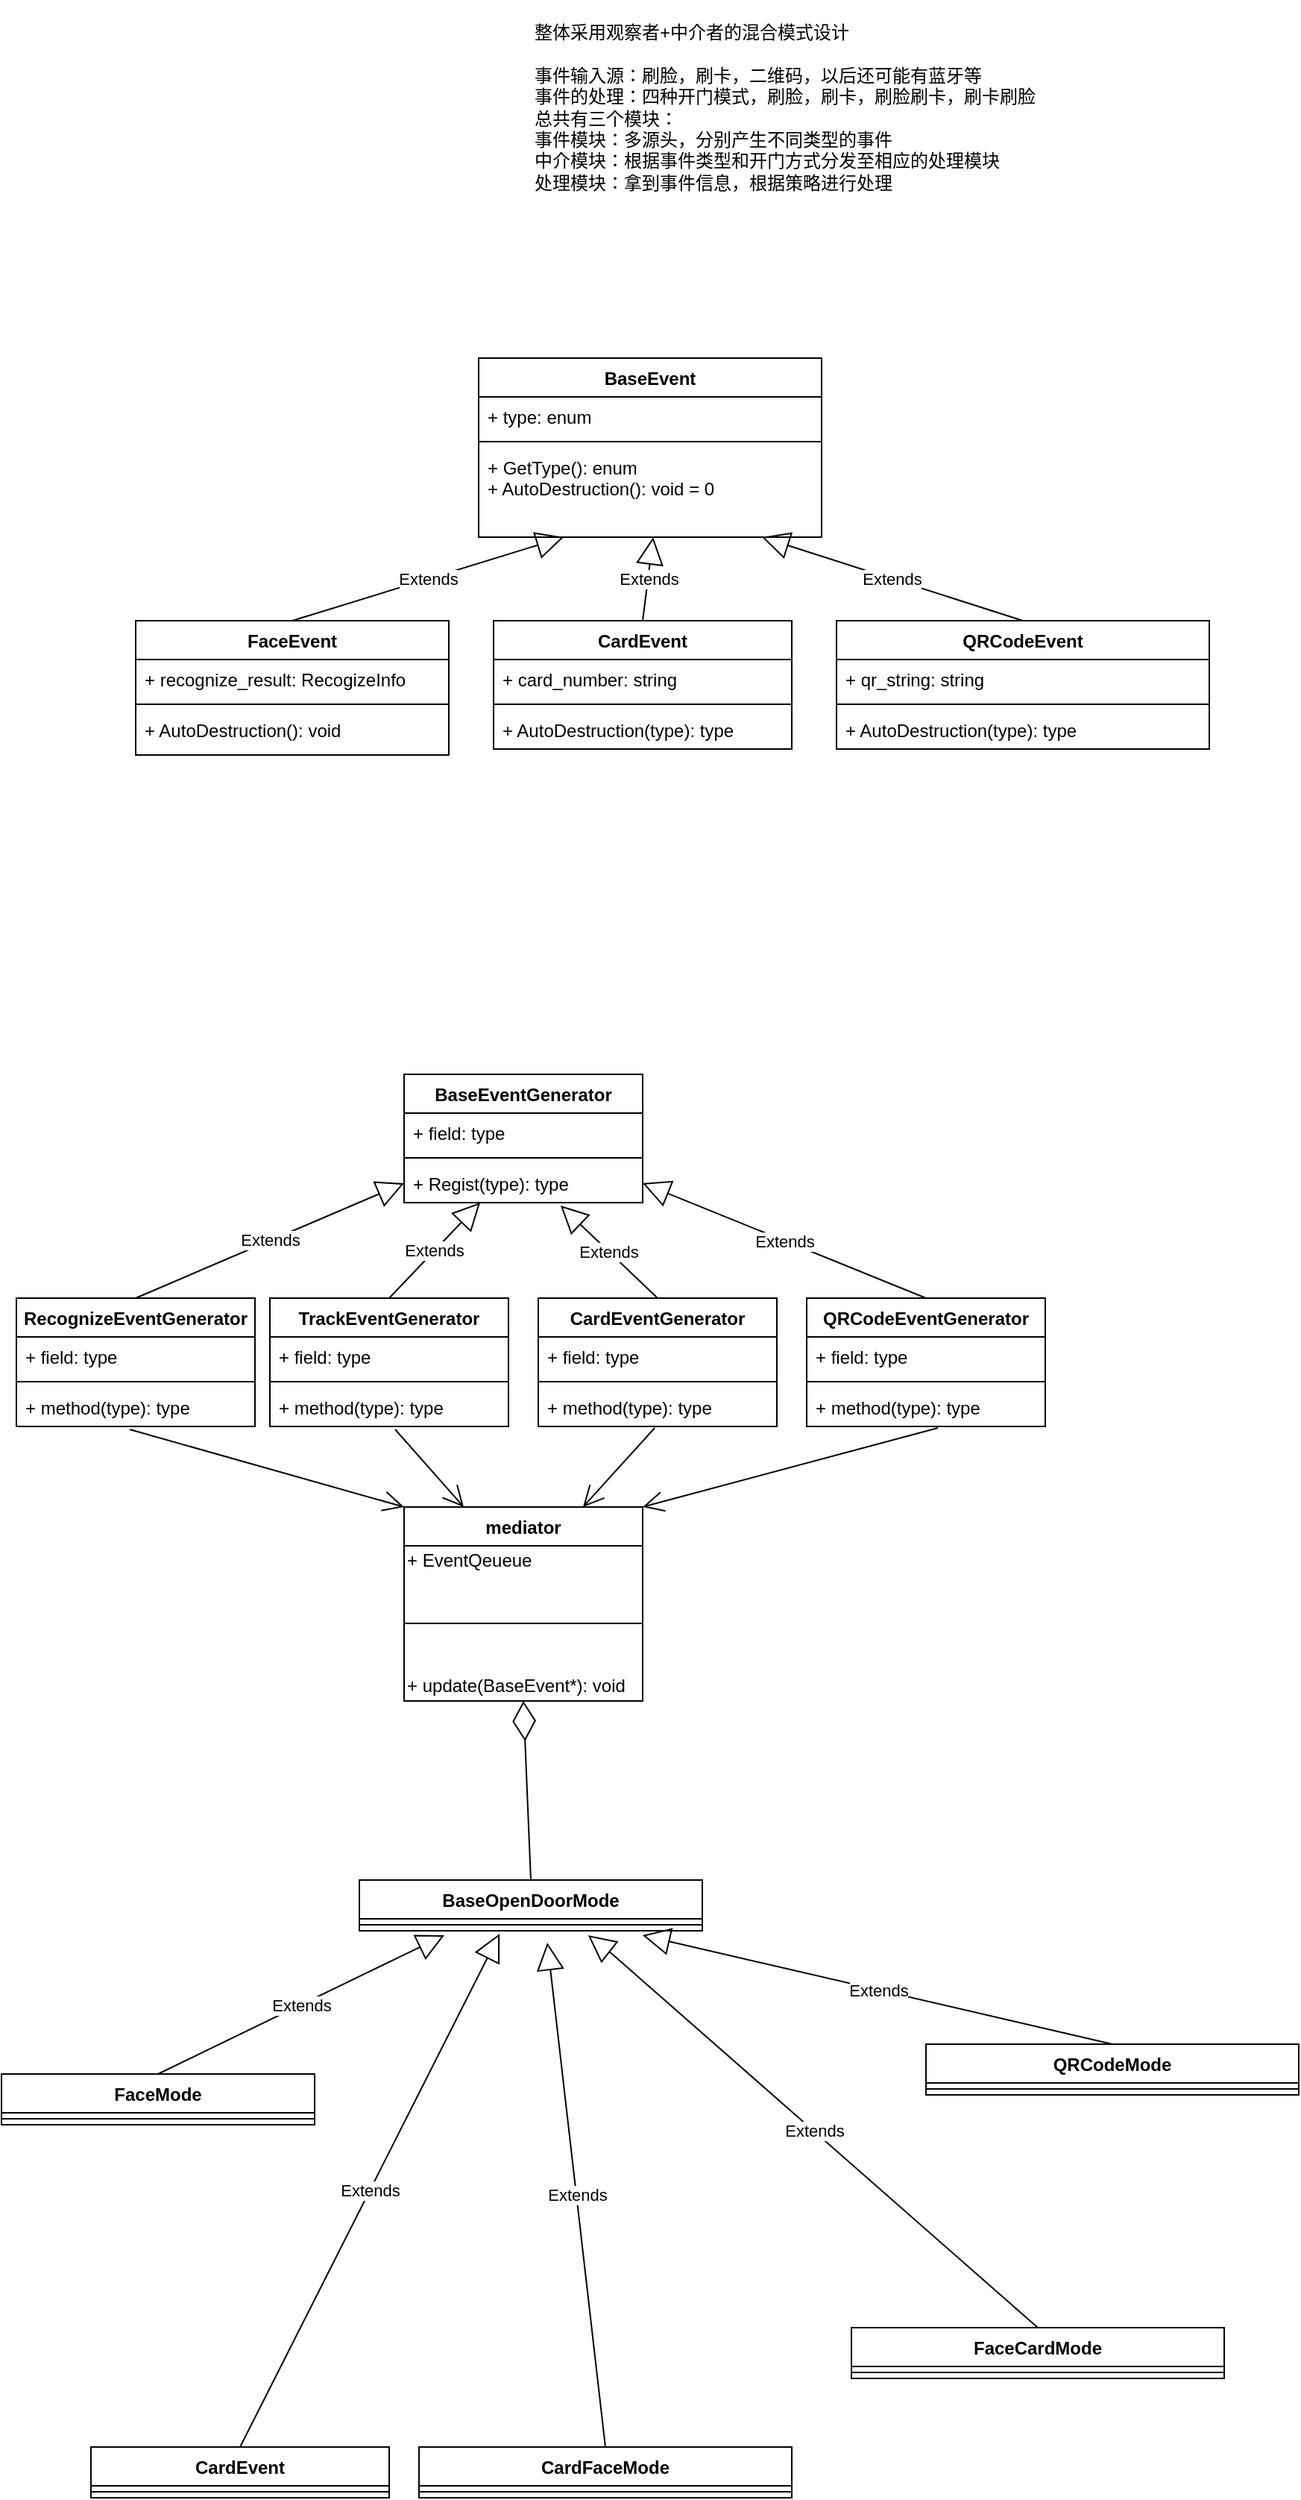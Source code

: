 <mxfile version="15.7.0" type="github">
  <diagram name="Page-1" id="c4acf3e9-155e-7222-9cf6-157b1a14988f">
    <mxGraphModel dx="2148" dy="834" grid="1" gridSize="10" guides="1" tooltips="1" connect="1" arrows="1" fold="1" page="1" pageScale="1" pageWidth="850" pageHeight="1100" background="none" math="0" shadow="0">
      <root>
        <mxCell id="0" />
        <mxCell id="1" parent="0" />
        <mxCell id="wLsPmebyy8Fgi4YHxjBk-1" value="BaseEvent" style="swimlane;fontStyle=1;align=center;verticalAlign=top;childLayout=stackLayout;horizontal=1;startSize=26;horizontalStack=0;resizeParent=1;resizeParentMax=0;resizeLast=0;collapsible=1;marginBottom=0;" vertex="1" parent="1">
          <mxGeometry x="-490" y="310" width="230" height="120" as="geometry" />
        </mxCell>
        <mxCell id="wLsPmebyy8Fgi4YHxjBk-2" value="+ type: enum" style="text;strokeColor=none;fillColor=none;align=left;verticalAlign=top;spacingLeft=4;spacingRight=4;overflow=hidden;rotatable=0;points=[[0,0.5],[1,0.5]];portConstraint=eastwest;" vertex="1" parent="wLsPmebyy8Fgi4YHxjBk-1">
          <mxGeometry y="26" width="230" height="26" as="geometry" />
        </mxCell>
        <mxCell id="wLsPmebyy8Fgi4YHxjBk-3" value="" style="line;strokeWidth=1;fillColor=none;align=left;verticalAlign=middle;spacingTop=-1;spacingLeft=3;spacingRight=3;rotatable=0;labelPosition=right;points=[];portConstraint=eastwest;" vertex="1" parent="wLsPmebyy8Fgi4YHxjBk-1">
          <mxGeometry y="52" width="230" height="8" as="geometry" />
        </mxCell>
        <mxCell id="wLsPmebyy8Fgi4YHxjBk-4" value="+ GetType(): enum&#xa;+ AutoDestruction(): void = 0" style="text;strokeColor=none;fillColor=none;align=left;verticalAlign=top;spacingLeft=4;spacingRight=4;overflow=hidden;rotatable=0;points=[[0,0.5],[1,0.5]];portConstraint=eastwest;" vertex="1" parent="wLsPmebyy8Fgi4YHxjBk-1">
          <mxGeometry y="60" width="230" height="60" as="geometry" />
        </mxCell>
        <mxCell id="wLsPmebyy8Fgi4YHxjBk-5" value="FaceEvent" style="swimlane;fontStyle=1;align=center;verticalAlign=top;childLayout=stackLayout;horizontal=1;startSize=26;horizontalStack=0;resizeParent=1;resizeParentMax=0;resizeLast=0;collapsible=1;marginBottom=0;" vertex="1" parent="1">
          <mxGeometry x="-720" y="486" width="210" height="90" as="geometry" />
        </mxCell>
        <mxCell id="wLsPmebyy8Fgi4YHxjBk-6" value="+ recognize_result: RecogizeInfo" style="text;strokeColor=none;fillColor=none;align=left;verticalAlign=top;spacingLeft=4;spacingRight=4;overflow=hidden;rotatable=0;points=[[0,0.5],[1,0.5]];portConstraint=eastwest;" vertex="1" parent="wLsPmebyy8Fgi4YHxjBk-5">
          <mxGeometry y="26" width="210" height="26" as="geometry" />
        </mxCell>
        <mxCell id="wLsPmebyy8Fgi4YHxjBk-7" value="" style="line;strokeWidth=1;fillColor=none;align=left;verticalAlign=middle;spacingTop=-1;spacingLeft=3;spacingRight=3;rotatable=0;labelPosition=right;points=[];portConstraint=eastwest;" vertex="1" parent="wLsPmebyy8Fgi4YHxjBk-5">
          <mxGeometry y="52" width="210" height="8" as="geometry" />
        </mxCell>
        <mxCell id="wLsPmebyy8Fgi4YHxjBk-8" value="+ AutoDestruction(): void" style="text;strokeColor=none;fillColor=none;align=left;verticalAlign=top;spacingLeft=4;spacingRight=4;overflow=hidden;rotatable=0;points=[[0,0.5],[1,0.5]];portConstraint=eastwest;" vertex="1" parent="wLsPmebyy8Fgi4YHxjBk-5">
          <mxGeometry y="60" width="210" height="30" as="geometry" />
        </mxCell>
        <mxCell id="wLsPmebyy8Fgi4YHxjBk-9" value="Extends" style="endArrow=block;endSize=16;endFill=0;html=1;rounded=0;entryX=0.248;entryY=1;entryDx=0;entryDy=0;entryPerimeter=0;exitX=0.5;exitY=0;exitDx=0;exitDy=0;" edge="1" parent="1" source="wLsPmebyy8Fgi4YHxjBk-5" target="wLsPmebyy8Fgi4YHxjBk-4">
          <mxGeometry width="160" relative="1" as="geometry">
            <mxPoint x="-370" y="550" as="sourcePoint" />
            <mxPoint x="-210" y="550" as="targetPoint" />
          </mxGeometry>
        </mxCell>
        <mxCell id="wLsPmebyy8Fgi4YHxjBk-12" value="CardEvent" style="swimlane;fontStyle=1;align=center;verticalAlign=top;childLayout=stackLayout;horizontal=1;startSize=26;horizontalStack=0;resizeParent=1;resizeParentMax=0;resizeLast=0;collapsible=1;marginBottom=0;" vertex="1" parent="1">
          <mxGeometry x="-480" y="486" width="200" height="86" as="geometry" />
        </mxCell>
        <mxCell id="wLsPmebyy8Fgi4YHxjBk-13" value="+ card_number: string" style="text;strokeColor=none;fillColor=none;align=left;verticalAlign=top;spacingLeft=4;spacingRight=4;overflow=hidden;rotatable=0;points=[[0,0.5],[1,0.5]];portConstraint=eastwest;" vertex="1" parent="wLsPmebyy8Fgi4YHxjBk-12">
          <mxGeometry y="26" width="200" height="26" as="geometry" />
        </mxCell>
        <mxCell id="wLsPmebyy8Fgi4YHxjBk-14" value="" style="line;strokeWidth=1;fillColor=none;align=left;verticalAlign=middle;spacingTop=-1;spacingLeft=3;spacingRight=3;rotatable=0;labelPosition=right;points=[];portConstraint=eastwest;" vertex="1" parent="wLsPmebyy8Fgi4YHxjBk-12">
          <mxGeometry y="52" width="200" height="8" as="geometry" />
        </mxCell>
        <mxCell id="wLsPmebyy8Fgi4YHxjBk-15" value="+ AutoDestruction(type): type" style="text;strokeColor=none;fillColor=none;align=left;verticalAlign=top;spacingLeft=4;spacingRight=4;overflow=hidden;rotatable=0;points=[[0,0.5],[1,0.5]];portConstraint=eastwest;" vertex="1" parent="wLsPmebyy8Fgi4YHxjBk-12">
          <mxGeometry y="60" width="200" height="26" as="geometry" />
        </mxCell>
        <mxCell id="wLsPmebyy8Fgi4YHxjBk-16" value="Extends" style="endArrow=block;endSize=16;endFill=0;html=1;rounded=0;exitX=0.5;exitY=0;exitDx=0;exitDy=0;entryX=0.509;entryY=1;entryDx=0;entryDy=0;entryPerimeter=0;" edge="1" parent="1" source="wLsPmebyy8Fgi4YHxjBk-12" target="wLsPmebyy8Fgi4YHxjBk-4">
          <mxGeometry width="160" relative="1" as="geometry">
            <mxPoint x="-370" y="550" as="sourcePoint" />
            <mxPoint x="-370" y="440" as="targetPoint" />
          </mxGeometry>
        </mxCell>
        <mxCell id="wLsPmebyy8Fgi4YHxjBk-17" value="QRCodeEvent" style="swimlane;fontStyle=1;align=center;verticalAlign=top;childLayout=stackLayout;horizontal=1;startSize=26;horizontalStack=0;resizeParent=1;resizeParentMax=0;resizeLast=0;collapsible=1;marginBottom=0;" vertex="1" parent="1">
          <mxGeometry x="-250" y="486" width="250" height="86" as="geometry" />
        </mxCell>
        <mxCell id="wLsPmebyy8Fgi4YHxjBk-18" value="+ qr_string: string" style="text;strokeColor=none;fillColor=none;align=left;verticalAlign=top;spacingLeft=4;spacingRight=4;overflow=hidden;rotatable=0;points=[[0,0.5],[1,0.5]];portConstraint=eastwest;" vertex="1" parent="wLsPmebyy8Fgi4YHxjBk-17">
          <mxGeometry y="26" width="250" height="26" as="geometry" />
        </mxCell>
        <mxCell id="wLsPmebyy8Fgi4YHxjBk-19" value="" style="line;strokeWidth=1;fillColor=none;align=left;verticalAlign=middle;spacingTop=-1;spacingLeft=3;spacingRight=3;rotatable=0;labelPosition=right;points=[];portConstraint=eastwest;" vertex="1" parent="wLsPmebyy8Fgi4YHxjBk-17">
          <mxGeometry y="52" width="250" height="8" as="geometry" />
        </mxCell>
        <mxCell id="wLsPmebyy8Fgi4YHxjBk-20" value="+ AutoDestruction(type): type" style="text;strokeColor=none;fillColor=none;align=left;verticalAlign=top;spacingLeft=4;spacingRight=4;overflow=hidden;rotatable=0;points=[[0,0.5],[1,0.5]];portConstraint=eastwest;" vertex="1" parent="wLsPmebyy8Fgi4YHxjBk-17">
          <mxGeometry y="60" width="250" height="26" as="geometry" />
        </mxCell>
        <mxCell id="wLsPmebyy8Fgi4YHxjBk-21" value="Extends" style="endArrow=block;endSize=16;endFill=0;html=1;rounded=0;exitX=0.5;exitY=0;exitDx=0;exitDy=0;entryX=0.826;entryY=1;entryDx=0;entryDy=0;entryPerimeter=0;" edge="1" parent="1" source="wLsPmebyy8Fgi4YHxjBk-17" target="wLsPmebyy8Fgi4YHxjBk-4">
          <mxGeometry width="160" relative="1" as="geometry">
            <mxPoint x="-160" y="540" as="sourcePoint" />
            <mxPoint x="-160" y="430" as="targetPoint" />
          </mxGeometry>
        </mxCell>
        <mxCell id="wLsPmebyy8Fgi4YHxjBk-22" value="BaseOpenDoorMode" style="swimlane;fontStyle=1;align=center;verticalAlign=top;childLayout=stackLayout;horizontal=1;startSize=26;horizontalStack=0;resizeParent=1;resizeParentMax=0;resizeLast=0;collapsible=1;marginBottom=0;" vertex="1" parent="1">
          <mxGeometry x="-570" y="1330" width="230" height="34" as="geometry" />
        </mxCell>
        <mxCell id="wLsPmebyy8Fgi4YHxjBk-24" value="" style="line;strokeWidth=1;fillColor=none;align=left;verticalAlign=middle;spacingTop=-1;spacingLeft=3;spacingRight=3;rotatable=0;labelPosition=right;points=[];portConstraint=eastwest;" vertex="1" parent="wLsPmebyy8Fgi4YHxjBk-22">
          <mxGeometry y="26" width="230" height="8" as="geometry" />
        </mxCell>
        <mxCell id="wLsPmebyy8Fgi4YHxjBk-26" value="FaceMode" style="swimlane;fontStyle=1;align=center;verticalAlign=top;childLayout=stackLayout;horizontal=1;startSize=26;horizontalStack=0;resizeParent=1;resizeParentMax=0;resizeLast=0;collapsible=1;marginBottom=0;" vertex="1" parent="1">
          <mxGeometry x="-810" y="1460" width="210" height="34" as="geometry" />
        </mxCell>
        <mxCell id="wLsPmebyy8Fgi4YHxjBk-28" value="" style="line;strokeWidth=1;fillColor=none;align=left;verticalAlign=middle;spacingTop=-1;spacingLeft=3;spacingRight=3;rotatable=0;labelPosition=right;points=[];portConstraint=eastwest;" vertex="1" parent="wLsPmebyy8Fgi4YHxjBk-26">
          <mxGeometry y="26" width="210" height="8" as="geometry" />
        </mxCell>
        <mxCell id="wLsPmebyy8Fgi4YHxjBk-30" value="Extends" style="endArrow=block;endSize=16;endFill=0;html=1;rounded=0;entryX=0.248;entryY=1;entryDx=0;entryDy=0;entryPerimeter=0;exitX=0.5;exitY=0;exitDx=0;exitDy=0;" edge="1" parent="1" source="wLsPmebyy8Fgi4YHxjBk-26">
          <mxGeometry width="160" relative="1" as="geometry">
            <mxPoint x="-450" y="1487" as="sourcePoint" />
            <mxPoint x="-512.96" y="1367" as="targetPoint" />
          </mxGeometry>
        </mxCell>
        <mxCell id="wLsPmebyy8Fgi4YHxjBk-31" value="CardEvent" style="swimlane;fontStyle=1;align=center;verticalAlign=top;childLayout=stackLayout;horizontal=1;startSize=26;horizontalStack=0;resizeParent=1;resizeParentMax=0;resizeLast=0;collapsible=1;marginBottom=0;" vertex="1" parent="1">
          <mxGeometry x="-750" y="1710" width="200" height="34" as="geometry" />
        </mxCell>
        <mxCell id="wLsPmebyy8Fgi4YHxjBk-33" value="" style="line;strokeWidth=1;fillColor=none;align=left;verticalAlign=middle;spacingTop=-1;spacingLeft=3;spacingRight=3;rotatable=0;labelPosition=right;points=[];portConstraint=eastwest;" vertex="1" parent="wLsPmebyy8Fgi4YHxjBk-31">
          <mxGeometry y="26" width="200" height="8" as="geometry" />
        </mxCell>
        <mxCell id="wLsPmebyy8Fgi4YHxjBk-35" value="Extends" style="endArrow=block;endSize=16;endFill=0;html=1;rounded=0;exitX=0.5;exitY=0;exitDx=0;exitDy=0;entryX=0.409;entryY=0.983;entryDx=0;entryDy=0;entryPerimeter=0;" edge="1" parent="1" source="wLsPmebyy8Fgi4YHxjBk-31">
          <mxGeometry width="160" relative="1" as="geometry">
            <mxPoint x="-450" y="1487" as="sourcePoint" />
            <mxPoint x="-475.93" y="1365.98" as="targetPoint" />
          </mxGeometry>
        </mxCell>
        <mxCell id="wLsPmebyy8Fgi4YHxjBk-36" value="QRCodeMode" style="swimlane;fontStyle=1;align=center;verticalAlign=top;childLayout=stackLayout;horizontal=1;startSize=26;horizontalStack=0;resizeParent=1;resizeParentMax=0;resizeLast=0;collapsible=1;marginBottom=0;" vertex="1" parent="1">
          <mxGeometry x="-190" y="1440" width="250" height="34" as="geometry" />
        </mxCell>
        <mxCell id="wLsPmebyy8Fgi4YHxjBk-38" value="" style="line;strokeWidth=1;fillColor=none;align=left;verticalAlign=middle;spacingTop=-1;spacingLeft=3;spacingRight=3;rotatable=0;labelPosition=right;points=[];portConstraint=eastwest;" vertex="1" parent="wLsPmebyy8Fgi4YHxjBk-36">
          <mxGeometry y="26" width="250" height="8" as="geometry" />
        </mxCell>
        <mxCell id="wLsPmebyy8Fgi4YHxjBk-40" value="Extends" style="endArrow=block;endSize=16;endFill=0;html=1;rounded=0;exitX=0.5;exitY=0;exitDx=0;exitDy=0;entryX=0.826;entryY=1;entryDx=0;entryDy=0;entryPerimeter=0;" edge="1" parent="1" source="wLsPmebyy8Fgi4YHxjBk-36">
          <mxGeometry width="160" relative="1" as="geometry">
            <mxPoint x="-240" y="1477" as="sourcePoint" />
            <mxPoint x="-380.02" y="1367" as="targetPoint" />
          </mxGeometry>
        </mxCell>
        <mxCell id="wLsPmebyy8Fgi4YHxjBk-41" value="FaceCardMode" style="swimlane;fontStyle=1;align=center;verticalAlign=top;childLayout=stackLayout;horizontal=1;startSize=26;horizontalStack=0;resizeParent=1;resizeParentMax=0;resizeLast=0;collapsible=1;marginBottom=0;" vertex="1" parent="1">
          <mxGeometry x="-240" y="1630" width="250" height="34" as="geometry" />
        </mxCell>
        <mxCell id="wLsPmebyy8Fgi4YHxjBk-43" value="" style="line;strokeWidth=1;fillColor=none;align=left;verticalAlign=middle;spacingTop=-1;spacingLeft=3;spacingRight=3;rotatable=0;labelPosition=right;points=[];portConstraint=eastwest;" vertex="1" parent="wLsPmebyy8Fgi4YHxjBk-41">
          <mxGeometry y="26" width="250" height="8" as="geometry" />
        </mxCell>
        <mxCell id="wLsPmebyy8Fgi4YHxjBk-45" value="Extends" style="endArrow=block;endSize=16;endFill=0;html=1;rounded=0;exitX=0.5;exitY=0;exitDx=0;exitDy=0;" edge="1" parent="1" source="wLsPmebyy8Fgi4YHxjBk-41">
          <mxGeometry width="160" relative="1" as="geometry">
            <mxPoint x="-249.98" y="1650" as="sourcePoint" />
            <mxPoint x="-416.628" y="1367" as="targetPoint" />
            <Array as="points">
              <mxPoint x="-400" y="1380" />
            </Array>
          </mxGeometry>
        </mxCell>
        <mxCell id="wLsPmebyy8Fgi4YHxjBk-46" value="CardFaceMode" style="swimlane;fontStyle=1;align=center;verticalAlign=top;childLayout=stackLayout;horizontal=1;startSize=26;horizontalStack=0;resizeParent=1;resizeParentMax=0;resizeLast=0;collapsible=1;marginBottom=0;" vertex="1" parent="1">
          <mxGeometry x="-530" y="1710" width="250" height="34" as="geometry" />
        </mxCell>
        <mxCell id="wLsPmebyy8Fgi4YHxjBk-48" value="" style="line;strokeWidth=1;fillColor=none;align=left;verticalAlign=middle;spacingTop=-1;spacingLeft=3;spacingRight=3;rotatable=0;labelPosition=right;points=[];portConstraint=eastwest;" vertex="1" parent="wLsPmebyy8Fgi4YHxjBk-46">
          <mxGeometry y="26" width="250" height="8" as="geometry" />
        </mxCell>
        <mxCell id="wLsPmebyy8Fgi4YHxjBk-50" value="Extends" style="endArrow=block;endSize=16;endFill=0;html=1;rounded=0;exitX=0.5;exitY=0;exitDx=0;exitDy=0;entryX=0.548;entryY=1.083;entryDx=0;entryDy=0;entryPerimeter=0;" edge="1" parent="1" source="wLsPmebyy8Fgi4YHxjBk-46">
          <mxGeometry width="160" relative="1" as="geometry">
            <mxPoint x="-390" y="1390" as="sourcePoint" />
            <mxPoint x="-443.96" y="1371.98" as="targetPoint" />
          </mxGeometry>
        </mxCell>
        <mxCell id="wLsPmebyy8Fgi4YHxjBk-51" value="&lt;div style=&quot;text-align: left&quot;&gt;&lt;span&gt;&lt;br&gt;&lt;/span&gt;&lt;/div&gt;&lt;div style=&quot;text-align: left&quot;&gt;整体采用观察者+中介者的混合模式设计&lt;br&gt;&lt;br&gt;&lt;/div&gt;&lt;div style=&quot;text-align: left&quot;&gt;&lt;span&gt;事件输入源：刷脸，刷卡，二维码，以后还可能有蓝牙等&lt;br&gt;事件的处理：四种开门模式，刷脸，刷卡，刷脸刷卡，刷卡刷脸&lt;br&gt;总共有三个模块：&lt;br&gt;事件模块：多源头，分别产生不同类型的事件&lt;br&gt;中介模块：根据事件类型和开门方式分发至相应的处理模块&lt;br&gt;处理模块：拿到事件信息，根据策略进行处理&lt;/span&gt;&lt;/div&gt;" style="text;html=1;align=center;verticalAlign=middle;resizable=0;points=[];autosize=1;strokeColor=none;fillColor=none;" vertex="1" parent="1">
          <mxGeometry x="-460" y="70" width="350" height="130" as="geometry" />
        </mxCell>
        <mxCell id="wLsPmebyy8Fgi4YHxjBk-53" value="mediator" style="swimlane;fontStyle=1;align=center;verticalAlign=top;childLayout=stackLayout;horizontal=1;startSize=26;horizontalStack=0;resizeParent=1;resizeParentMax=0;resizeLast=0;collapsible=1;marginBottom=0;" vertex="1" parent="1">
          <mxGeometry x="-540" y="1080" width="160" height="130" as="geometry" />
        </mxCell>
        <mxCell id="wLsPmebyy8Fgi4YHxjBk-92" value="+ EventQeueue" style="text;html=1;align=left;verticalAlign=middle;resizable=0;points=[];autosize=1;strokeColor=none;fillColor=none;" vertex="1" parent="wLsPmebyy8Fgi4YHxjBk-53">
          <mxGeometry y="26" width="160" height="20" as="geometry" />
        </mxCell>
        <mxCell id="wLsPmebyy8Fgi4YHxjBk-55" value="" style="line;strokeWidth=1;fillColor=none;align=left;verticalAlign=middle;spacingTop=-1;spacingLeft=3;spacingRight=3;rotatable=0;labelPosition=right;points=[];portConstraint=eastwest;" vertex="1" parent="wLsPmebyy8Fgi4YHxjBk-53">
          <mxGeometry y="46" width="160" height="64" as="geometry" />
        </mxCell>
        <mxCell id="wLsPmebyy8Fgi4YHxjBk-58" value="+ update(BaseEvent*): void" style="text;html=1;align=left;verticalAlign=middle;resizable=0;points=[];autosize=1;strokeColor=none;fillColor=none;" vertex="1" parent="wLsPmebyy8Fgi4YHxjBk-53">
          <mxGeometry y="110" width="160" height="20" as="geometry" />
        </mxCell>
        <mxCell id="wLsPmebyy8Fgi4YHxjBk-63" value="BaseEventGenerator" style="swimlane;fontStyle=1;align=center;verticalAlign=top;childLayout=stackLayout;horizontal=1;startSize=26;horizontalStack=0;resizeParent=1;resizeParentMax=0;resizeLast=0;collapsible=1;marginBottom=0;" vertex="1" parent="1">
          <mxGeometry x="-540" y="790" width="160" height="86" as="geometry" />
        </mxCell>
        <mxCell id="wLsPmebyy8Fgi4YHxjBk-64" value="+ field: type" style="text;strokeColor=none;fillColor=none;align=left;verticalAlign=top;spacingLeft=4;spacingRight=4;overflow=hidden;rotatable=0;points=[[0,0.5],[1,0.5]];portConstraint=eastwest;" vertex="1" parent="wLsPmebyy8Fgi4YHxjBk-63">
          <mxGeometry y="26" width="160" height="26" as="geometry" />
        </mxCell>
        <mxCell id="wLsPmebyy8Fgi4YHxjBk-65" value="" style="line;strokeWidth=1;fillColor=none;align=left;verticalAlign=middle;spacingTop=-1;spacingLeft=3;spacingRight=3;rotatable=0;labelPosition=right;points=[];portConstraint=eastwest;" vertex="1" parent="wLsPmebyy8Fgi4YHxjBk-63">
          <mxGeometry y="52" width="160" height="8" as="geometry" />
        </mxCell>
        <mxCell id="wLsPmebyy8Fgi4YHxjBk-66" value="+ Regist(type): type" style="text;strokeColor=none;fillColor=none;align=left;verticalAlign=top;spacingLeft=4;spacingRight=4;overflow=hidden;rotatable=0;points=[[0,0.5],[1,0.5]];portConstraint=eastwest;" vertex="1" parent="wLsPmebyy8Fgi4YHxjBk-63">
          <mxGeometry y="60" width="160" height="26" as="geometry" />
        </mxCell>
        <mxCell id="wLsPmebyy8Fgi4YHxjBk-67" value="RecognizeEventGenerator" style="swimlane;fontStyle=1;align=center;verticalAlign=top;childLayout=stackLayout;horizontal=1;startSize=26;horizontalStack=0;resizeParent=1;resizeParentMax=0;resizeLast=0;collapsible=1;marginBottom=0;" vertex="1" parent="1">
          <mxGeometry x="-800" y="940" width="160" height="86" as="geometry" />
        </mxCell>
        <mxCell id="wLsPmebyy8Fgi4YHxjBk-68" value="+ field: type" style="text;strokeColor=none;fillColor=none;align=left;verticalAlign=top;spacingLeft=4;spacingRight=4;overflow=hidden;rotatable=0;points=[[0,0.5],[1,0.5]];portConstraint=eastwest;" vertex="1" parent="wLsPmebyy8Fgi4YHxjBk-67">
          <mxGeometry y="26" width="160" height="26" as="geometry" />
        </mxCell>
        <mxCell id="wLsPmebyy8Fgi4YHxjBk-69" value="" style="line;strokeWidth=1;fillColor=none;align=left;verticalAlign=middle;spacingTop=-1;spacingLeft=3;spacingRight=3;rotatable=0;labelPosition=right;points=[];portConstraint=eastwest;" vertex="1" parent="wLsPmebyy8Fgi4YHxjBk-67">
          <mxGeometry y="52" width="160" height="8" as="geometry" />
        </mxCell>
        <mxCell id="wLsPmebyy8Fgi4YHxjBk-70" value="+ method(type): type" style="text;strokeColor=none;fillColor=none;align=left;verticalAlign=top;spacingLeft=4;spacingRight=4;overflow=hidden;rotatable=0;points=[[0,0.5],[1,0.5]];portConstraint=eastwest;" vertex="1" parent="wLsPmebyy8Fgi4YHxjBk-67">
          <mxGeometry y="60" width="160" height="26" as="geometry" />
        </mxCell>
        <mxCell id="wLsPmebyy8Fgi4YHxjBk-71" value="Extends" style="endArrow=block;endSize=16;endFill=0;html=1;rounded=0;exitX=0.5;exitY=0;exitDx=0;exitDy=0;entryX=0;entryY=0.5;entryDx=0;entryDy=0;" edge="1" parent="1" source="wLsPmebyy8Fgi4YHxjBk-67" target="wLsPmebyy8Fgi4YHxjBk-66">
          <mxGeometry width="160" relative="1" as="geometry">
            <mxPoint x="-720" y="920" as="sourcePoint" />
            <mxPoint x="-560" y="920" as="targetPoint" />
          </mxGeometry>
        </mxCell>
        <mxCell id="wLsPmebyy8Fgi4YHxjBk-72" value="TrackEventGenerator" style="swimlane;fontStyle=1;align=center;verticalAlign=top;childLayout=stackLayout;horizontal=1;startSize=26;horizontalStack=0;resizeParent=1;resizeParentMax=0;resizeLast=0;collapsible=1;marginBottom=0;" vertex="1" parent="1">
          <mxGeometry x="-630" y="940" width="160" height="86" as="geometry" />
        </mxCell>
        <mxCell id="wLsPmebyy8Fgi4YHxjBk-73" value="+ field: type" style="text;strokeColor=none;fillColor=none;align=left;verticalAlign=top;spacingLeft=4;spacingRight=4;overflow=hidden;rotatable=0;points=[[0,0.5],[1,0.5]];portConstraint=eastwest;" vertex="1" parent="wLsPmebyy8Fgi4YHxjBk-72">
          <mxGeometry y="26" width="160" height="26" as="geometry" />
        </mxCell>
        <mxCell id="wLsPmebyy8Fgi4YHxjBk-74" value="" style="line;strokeWidth=1;fillColor=none;align=left;verticalAlign=middle;spacingTop=-1;spacingLeft=3;spacingRight=3;rotatable=0;labelPosition=right;points=[];portConstraint=eastwest;" vertex="1" parent="wLsPmebyy8Fgi4YHxjBk-72">
          <mxGeometry y="52" width="160" height="8" as="geometry" />
        </mxCell>
        <mxCell id="wLsPmebyy8Fgi4YHxjBk-75" value="+ method(type): type" style="text;strokeColor=none;fillColor=none;align=left;verticalAlign=top;spacingLeft=4;spacingRight=4;overflow=hidden;rotatable=0;points=[[0,0.5],[1,0.5]];portConstraint=eastwest;" vertex="1" parent="wLsPmebyy8Fgi4YHxjBk-72">
          <mxGeometry y="60" width="160" height="26" as="geometry" />
        </mxCell>
        <mxCell id="wLsPmebyy8Fgi4YHxjBk-76" value="Extends" style="endArrow=block;endSize=16;endFill=0;html=1;rounded=0;exitX=0.5;exitY=0;exitDx=0;exitDy=0;entryX=0.319;entryY=1;entryDx=0;entryDy=0;entryPerimeter=0;" edge="1" parent="1" source="wLsPmebyy8Fgi4YHxjBk-72" target="wLsPmebyy8Fgi4YHxjBk-66">
          <mxGeometry width="160" relative="1" as="geometry">
            <mxPoint x="-550" y="920" as="sourcePoint" />
            <mxPoint x="-500" y="880" as="targetPoint" />
          </mxGeometry>
        </mxCell>
        <mxCell id="wLsPmebyy8Fgi4YHxjBk-77" value="CardEventGenerator" style="swimlane;fontStyle=1;align=center;verticalAlign=top;childLayout=stackLayout;horizontal=1;startSize=26;horizontalStack=0;resizeParent=1;resizeParentMax=0;resizeLast=0;collapsible=1;marginBottom=0;" vertex="1" parent="1">
          <mxGeometry x="-450" y="940" width="160" height="86" as="geometry" />
        </mxCell>
        <mxCell id="wLsPmebyy8Fgi4YHxjBk-78" value="+ field: type" style="text;strokeColor=none;fillColor=none;align=left;verticalAlign=top;spacingLeft=4;spacingRight=4;overflow=hidden;rotatable=0;points=[[0,0.5],[1,0.5]];portConstraint=eastwest;" vertex="1" parent="wLsPmebyy8Fgi4YHxjBk-77">
          <mxGeometry y="26" width="160" height="26" as="geometry" />
        </mxCell>
        <mxCell id="wLsPmebyy8Fgi4YHxjBk-79" value="" style="line;strokeWidth=1;fillColor=none;align=left;verticalAlign=middle;spacingTop=-1;spacingLeft=3;spacingRight=3;rotatable=0;labelPosition=right;points=[];portConstraint=eastwest;" vertex="1" parent="wLsPmebyy8Fgi4YHxjBk-77">
          <mxGeometry y="52" width="160" height="8" as="geometry" />
        </mxCell>
        <mxCell id="wLsPmebyy8Fgi4YHxjBk-80" value="+ method(type): type" style="text;strokeColor=none;fillColor=none;align=left;verticalAlign=top;spacingLeft=4;spacingRight=4;overflow=hidden;rotatable=0;points=[[0,0.5],[1,0.5]];portConstraint=eastwest;" vertex="1" parent="wLsPmebyy8Fgi4YHxjBk-77">
          <mxGeometry y="60" width="160" height="26" as="geometry" />
        </mxCell>
        <mxCell id="wLsPmebyy8Fgi4YHxjBk-81" value="QRCodeEventGenerator" style="swimlane;fontStyle=1;align=center;verticalAlign=top;childLayout=stackLayout;horizontal=1;startSize=26;horizontalStack=0;resizeParent=1;resizeParentMax=0;resizeLast=0;collapsible=1;marginBottom=0;" vertex="1" parent="1">
          <mxGeometry x="-270" y="940" width="160" height="86" as="geometry" />
        </mxCell>
        <mxCell id="wLsPmebyy8Fgi4YHxjBk-82" value="+ field: type" style="text;strokeColor=none;fillColor=none;align=left;verticalAlign=top;spacingLeft=4;spacingRight=4;overflow=hidden;rotatable=0;points=[[0,0.5],[1,0.5]];portConstraint=eastwest;" vertex="1" parent="wLsPmebyy8Fgi4YHxjBk-81">
          <mxGeometry y="26" width="160" height="26" as="geometry" />
        </mxCell>
        <mxCell id="wLsPmebyy8Fgi4YHxjBk-83" value="" style="line;strokeWidth=1;fillColor=none;align=left;verticalAlign=middle;spacingTop=-1;spacingLeft=3;spacingRight=3;rotatable=0;labelPosition=right;points=[];portConstraint=eastwest;" vertex="1" parent="wLsPmebyy8Fgi4YHxjBk-81">
          <mxGeometry y="52" width="160" height="8" as="geometry" />
        </mxCell>
        <mxCell id="wLsPmebyy8Fgi4YHxjBk-84" value="+ method(type): type" style="text;strokeColor=none;fillColor=none;align=left;verticalAlign=top;spacingLeft=4;spacingRight=4;overflow=hidden;rotatable=0;points=[[0,0.5],[1,0.5]];portConstraint=eastwest;" vertex="1" parent="wLsPmebyy8Fgi4YHxjBk-81">
          <mxGeometry y="60" width="160" height="26" as="geometry" />
        </mxCell>
        <mxCell id="wLsPmebyy8Fgi4YHxjBk-85" value="Extends" style="endArrow=block;endSize=16;endFill=0;html=1;rounded=0;exitX=0.5;exitY=0;exitDx=0;exitDy=0;entryX=0.656;entryY=1.077;entryDx=0;entryDy=0;entryPerimeter=0;" edge="1" parent="1" source="wLsPmebyy8Fgi4YHxjBk-77" target="wLsPmebyy8Fgi4YHxjBk-66">
          <mxGeometry width="160" relative="1" as="geometry">
            <mxPoint x="-540" y="950" as="sourcePoint" />
            <mxPoint x="-490" y="890" as="targetPoint" />
          </mxGeometry>
        </mxCell>
        <mxCell id="wLsPmebyy8Fgi4YHxjBk-86" value="Extends" style="endArrow=block;endSize=16;endFill=0;html=1;rounded=0;exitX=0.5;exitY=0;exitDx=0;exitDy=0;entryX=1;entryY=0.5;entryDx=0;entryDy=0;" edge="1" parent="1" source="wLsPmebyy8Fgi4YHxjBk-81" target="wLsPmebyy8Fgi4YHxjBk-66">
          <mxGeometry width="160" relative="1" as="geometry">
            <mxPoint x="-360" y="950" as="sourcePoint" />
            <mxPoint x="-425.04" y="888.002" as="targetPoint" />
          </mxGeometry>
        </mxCell>
        <mxCell id="wLsPmebyy8Fgi4YHxjBk-87" value="" style="endArrow=open;endFill=1;endSize=12;html=1;rounded=0;exitX=0.475;exitY=1.077;exitDx=0;exitDy=0;exitPerimeter=0;entryX=0;entryY=0;entryDx=0;entryDy=0;" edge="1" parent="1" source="wLsPmebyy8Fgi4YHxjBk-70" target="wLsPmebyy8Fgi4YHxjBk-53">
          <mxGeometry width="160" relative="1" as="geometry">
            <mxPoint x="-700" y="1090" as="sourcePoint" />
            <mxPoint x="-540" y="1090" as="targetPoint" />
          </mxGeometry>
        </mxCell>
        <mxCell id="wLsPmebyy8Fgi4YHxjBk-88" value="" style="endArrow=open;endFill=1;endSize=12;html=1;rounded=0;exitX=0.525;exitY=1.077;exitDx=0;exitDy=0;exitPerimeter=0;entryX=0.25;entryY=0;entryDx=0;entryDy=0;" edge="1" parent="1" source="wLsPmebyy8Fgi4YHxjBk-75" target="wLsPmebyy8Fgi4YHxjBk-53">
          <mxGeometry width="160" relative="1" as="geometry">
            <mxPoint x="-714" y="1038.002" as="sourcePoint" />
            <mxPoint x="-530" y="1130" as="targetPoint" />
          </mxGeometry>
        </mxCell>
        <mxCell id="wLsPmebyy8Fgi4YHxjBk-89" value="" style="endArrow=open;endFill=1;endSize=12;html=1;rounded=0;exitX=0.488;exitY=1.038;exitDx=0;exitDy=0;exitPerimeter=0;entryX=0.75;entryY=0;entryDx=0;entryDy=0;" edge="1" parent="1" source="wLsPmebyy8Fgi4YHxjBk-80" target="wLsPmebyy8Fgi4YHxjBk-53">
          <mxGeometry width="160" relative="1" as="geometry">
            <mxPoint x="-536" y="1038.002" as="sourcePoint" />
            <mxPoint x="-490" y="1130" as="targetPoint" />
          </mxGeometry>
        </mxCell>
        <mxCell id="wLsPmebyy8Fgi4YHxjBk-90" value="" style="endArrow=open;endFill=1;endSize=12;html=1;rounded=0;exitX=0.55;exitY=1.038;exitDx=0;exitDy=0;exitPerimeter=0;entryX=1;entryY=0;entryDx=0;entryDy=0;" edge="1" parent="1" source="wLsPmebyy8Fgi4YHxjBk-84" target="wLsPmebyy8Fgi4YHxjBk-53">
          <mxGeometry width="160" relative="1" as="geometry">
            <mxPoint x="-361.92" y="1036.988" as="sourcePoint" />
            <mxPoint x="-450" y="1130" as="targetPoint" />
          </mxGeometry>
        </mxCell>
        <mxCell id="wLsPmebyy8Fgi4YHxjBk-91" value="" style="endArrow=diamondThin;endFill=0;endSize=24;html=1;rounded=0;entryX=0.5;entryY=1;entryDx=0;entryDy=0;exitX=0.5;exitY=0;exitDx=0;exitDy=0;" edge="1" parent="1" source="wLsPmebyy8Fgi4YHxjBk-22" target="wLsPmebyy8Fgi4YHxjBk-53">
          <mxGeometry width="160" relative="1" as="geometry">
            <mxPoint x="-480" y="1330" as="sourcePoint" />
            <mxPoint x="-320" y="1330" as="targetPoint" />
          </mxGeometry>
        </mxCell>
      </root>
    </mxGraphModel>
  </diagram>
</mxfile>
